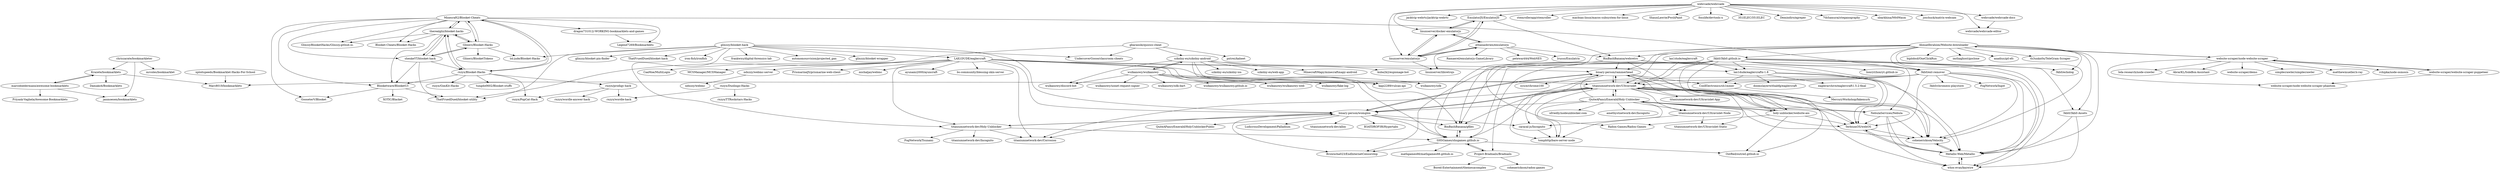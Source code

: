 digraph G {
"BinBashBanana/webretro" -> "BinBashBanana/gfiles"
"BinBashBanana/webretro" -> "TerbiumOS/webOS"
"BinBashBanana/webretro" -> "Radon-Games/Radon-Games"
"BinBashBanana/webretro" -> "binary-person/rammerhead"
"BinBashBanana/webretro" -> "cohenerickson/Velocity"
"BinBashBanana/webretro" -> "whos-evan/kazwire"
"caracal-js/Incognito" -> "tomphttp/bare-server-node"
"QuiteAFancyEmerald/Holy-Unblocker" -> "holy-unblocker/website-aio"
"QuiteAFancyEmerald/Holy-Unblocker" -> "titaniumnetwork-dev/Ultraviolet"
"QuiteAFancyEmerald/Holy-Unblocker" -> "caracal-js/Incognito"
"QuiteAFancyEmerald/Holy-Unblocker" -> "NebulaServices/Nebula"
"QuiteAFancyEmerald/Holy-Unblocker" -> "binary-person/rammerhead"
"QuiteAFancyEmerald/Holy-Unblocker" -> "TerbiumOS/webOS"
"QuiteAFancyEmerald/Holy-Unblocker" -> "binary-person/womginx"
"QuiteAFancyEmerald/Holy-Unblocker" -> "cohenerickson/Velocity"
"QuiteAFancyEmerald/Holy-Unblocker" -> "nfriedly/nodeunblocker.com" ["e"=1]
"QuiteAFancyEmerald/Holy-Unblocker" -> "tomphttp/bare-server-node"
"QuiteAFancyEmerald/Holy-Unblocker" -> "titaniumnetwork-dev/Ultraviolet-Node"
"QuiteAFancyEmerald/Holy-Unblocker" -> "amethystnetwork-dev/Incognito"
"binary-person/rammerhead" -> "TerbiumOS/webOS"
"binary-person/rammerhead" -> "titaniumnetwork-dev/Ultraviolet"
"binary-person/rammerhead" -> "tomphttp/bare-server-node"
"binary-person/rammerhead" -> "cohenerickson/Velocity"
"binary-person/rammerhead" -> "binary-person/womginx"
"binary-person/rammerhead" -> "CoolElectronics/sh1mmer"
"binary-person/rammerhead" -> "sysce/chrome100"
"holy-unblocker/website-aio" -> "QuiteAFancyEmerald/Holy-Unblocker"
"holy-unblocker/website-aio" -> "TerbiumOS/webOS"
"holy-unblocker/website-aio" -> "binary-person/rammerhead"
"holy-unblocker/website-aio" -> "titaniumnetwork-dev/Ultraviolet"
"holy-unblocker/website-aio" -> "OutRed/outred.github.io"
"holy-unblocker/website-aio" -> "Radon-Games/Radon-Games"
"szkolny-eu/szkolny-android" -> "szkolny-eu/szkolny-ios"
"szkolny-eu/szkolny-android" -> "kapi2289/vulcan-api"
"szkolny-eu/szkolny-android" -> "wulkanowy/sdk"
"szkolny-eu/szkolny-android" -> "szkolny-eu/web-app"
"szkolny-eu/szkolny-android" -> "wulkanowy/wulkanowy"
"szkolny-eu/szkolny-android" -> "wulkanowy/discord-bot"
"szkolny-eu/szkolny-android" -> "MinecraftMapy/minecraftmapy-android"
"szkolny-eu/szkolny-android" -> "kuba2k2/espionage-bot"
"Minesraft2/Blooket-Cheats" -> "therealgliz/blooket-hacks"
"Minesraft2/Blooket-Cheats" -> "rxzyx/Blooket-Hacks"
"Minesraft2/Blooket-Cheats" -> "Blooketware/BlooketUI"
"Minesraft2/Blooket-Cheats" -> "Glixerz/Blooket-Hacks"
"Minesraft2/Blooket-Cheats" -> "shenkeYT/blooket-hack"
"Minesraft2/Blooket-Cheats" -> "GlixzzyBlooketHacks/Glixzzy.github.io."
"Minesraft2/Blooket-Cheats" -> "Blooket-Cheats/Blooket-Hacks"
"Minesraft2/Blooket-Cheats" -> "3kh0/ext-remover"
"Minesraft2/Blooket-Cheats" -> "Legend7269/Bookmarklets"
"Minesraft2/Blooket-Cheats" -> "GooseterV/Blooket"
"Minesraft2/Blooket-Cheats" -> "dragon731012/-WORKING-bookmarklets-and-games"
"therealgliz/blooket-hacks" -> "Minesraft2/Blooket-Cheats"
"therealgliz/blooket-hacks" -> "rxzyx/Blooket-Hacks"
"therealgliz/blooket-hacks" -> "shenkeYT/blooket-hack"
"therealgliz/blooket-hacks" -> "Blooketware/BlooketUI"
"therealgliz/blooket-hacks" -> "Glixerz/Blooket-Hacks"
"therealgliz/blooket-hacks" -> "GlixzzyBlooketHacks/Glixzzy.github.io."
"therealgliz/blooket-hacks" -> "Blooket-Cheats/Blooket-Hacks"
"3kh0/ext-remover" -> "FogNetwork/Ingot"
"3kh0/ext-remover" -> "Metallic-Web/Metallic"
"3kh0/ext-remover" -> "CoolElectronics/sh1mmer"
"3kh0/ext-remover" -> "TerbiumOS/webOS"
"3kh0/ext-remover" -> "whos-evan/kazwire"
"3kh0/ext-remover" -> "titaniumnetwork-dev/Ultraviolet"
"3kh0/ext-remover" -> "SHSGames/shsgames.github.io"
"3kh0/ext-remover" -> "cohenerickson/Velocity"
"3kh0/ext-remover" -> "Marc8019/bookmarklets"
"3kh0/ext-remover" -> "3kh0/chromeos-playstore"
"glixzzy/blooket-hack" -> "glixzzy/blooket-wrapper"
"glixzzy/blooket-hack" -> "glixzzy/blooket-pin-finder"
"glixzzy/blooket-hack" -> "ThatFruedDued/blooket-hack"
"glixzzy/blooket-hack" -> "iron-fish/ironfish" ["e"=1]
"glixzzy/blooket-hack" -> "ThatFruedDued/blooket-utility"
"glixzzy/blooket-hack" -> "frankwxu/digital-forensics-lab" ["e"=1]
"glixzzy/blooket-hack" -> "titaniumnetwork-dev/Holy-Unblocker"
"glixzzy/blooket-hack" -> "LAX1DUDE/eaglercraft"
"glixzzy/blooket-hack" -> "autonomousvision/projected_gan" ["e"=1]
"glixzzy/blooket-hack" -> "binary-person/womginx"
"glixzzy/blooket-hack" -> "lol-jude/Blooket-Hacks"
"glixzzy/blooket-hack" -> "UndercoverGoose/classroom-cheats"
"3kh0/3kh0.github.io" -> "3kh0/3kh0-Assets"
"3kh0/3kh0.github.io" -> "SHSGames/shsgames.github.io"
"3kh0/3kh0.github.io" -> "3kh0/ext-remover"
"3kh0/3kh0.github.io" -> "whos-evan/kazwire"
"3kh0/3kh0.github.io" -> "titaniumnetwork-dev/Ultraviolet"
"3kh0/3kh0.github.io" -> "holy-unblocker/website-aio"
"3kh0/3kh0.github.io" -> "NebulaServices/Nebula"
"3kh0/3kh0.github.io" -> "Metallic-Web/Metallic"
"3kh0/3kh0.github.io" -> "3kh0/echolog"
"3kh0/3kh0.github.io" -> "BinBashBanana/gfiles"
"3kh0/3kh0.github.io" -> "Browncha023/EndInternetCensorship"
"3kh0/3kh0.github.io" -> "lax1dude/eaglercraftx-1.8"
"3kh0/3kh0.github.io" -> "lioxryt/lioxryt.github.io"
"3kh0/3kh0.github.io" -> "OutRed/outred.github.io"
"3kh0/3kh0.github.io" -> "Project-Bradnails/Bradnails"
"website-scraper/node-website-scraper" -> "website-scraper/website-scraper-puppeteer"
"website-scraper/node-website-scraper" -> "website-scraper/node-website-scraper-phantom"
"website-scraper/node-website-scraper" -> "website-scraper/demo"
"website-scraper/node-website-scraper" -> "AhmadIbrahiim/Website-downloader"
"website-scraper/node-website-scraper" -> "simplecrawler/simplecrawler" ["e"=1]
"website-scraper/node-website-scraper" -> "matthewmueller/x-ray" ["e"=1]
"website-scraper/node-website-scraper" -> "rchipka/node-osmosis" ["e"=1]
"website-scraper/node-website-scraper" -> "bda-research/node-crawler" ["e"=1]
"website-scraper/node-website-scraper" -> "AbrarKL/SoleBox-Assistant"
"CoolElectronics/sh1mmer" -> "MercuryWorkshop/fakemurk"
"wulkanowy/wulkanowy" -> "wulkanowy/discord-bot"
"wulkanowy/wulkanowy" -> "wulkanowy/wulkanowy-web"
"wulkanowy/wulkanowy" -> "kapi2289/vulcan-api"
"wulkanowy/wulkanowy" -> "szkolny-eu/szkolny-android"
"wulkanowy/wulkanowy" -> "wulkanowy/fake-log"
"wulkanowy/wulkanowy" -> "wulkanowy/sdk"
"wulkanowy/wulkanowy" -> "wulkanowy/uonet-request-signer"
"wulkanowy/wulkanowy" -> "wulkanowy/sdk-dart"
"wulkanowy/wulkanowy" -> "wulkanowy/wulkanowy.github.io"
"AhmadIbrahiim/Website-downloader" -> "website-scraper/node-website-scraper"
"AhmadIbrahiim/Website-downloader" -> "3kh0/3kh0.github.io"
"AhmadIbrahiim/Website-downloader" -> "3kh0/ext-remover"
"AhmadIbrahiim/Website-downloader" -> "titaniumnetwork-dev/Ultraviolet"
"AhmadIbrahiim/Website-downloader" -> "biplobsd/OneClickRun" ["e"=1]
"AhmadIbrahiim/Website-downloader" -> "binary-person/rammerhead"
"AhmadIbrahiim/Website-downloader" -> "Metallic-Web/Metallic"
"AhmadIbrahiim/Website-downloader" -> "cohenerickson/Velocity"
"AhmadIbrahiim/Website-downloader" -> "3kh0/echolog"
"AhmadIbrahiim/Website-downloader" -> "imthaghost/goclone" ["e"=1]
"AhmadIbrahiim/Website-downloader" -> "SHSGames/shsgames.github.io"
"AhmadIbrahiim/Website-downloader" -> "anadius/gd-efc" ["e"=1]
"AhmadIbrahiim/Website-downloader" -> "3kh0/3kh0-Assets"
"AhmadIbrahiim/Website-downloader" -> "th3unkn0n/TeleGram-Scraper" ["e"=1]
"AhmadIbrahiim/Website-downloader" -> "BinBashBanana/webretro"
"lax1dude/eaglercraftx-1.8" -> "doomslayerwithabfg/eaglercraft"
"lax1dude/eaglercraftx-1.8" -> "eaglerarchive/eaglercraft1.5.2-final"
"lax1dude/eaglercraftx-1.8" -> "TerbiumOS/webOS"
"lax1dude/eaglercraftx-1.8" -> "Metallic-Web/Metallic"
"lax1dude/eaglercraftx-1.8" -> "CoolElectronics/sh1mmer"
"webrcade/webrcade-docs" -> "webrcade/webrcade-editor"
"lax1dude/eaglercraft" -> "lax1dude/eaglercraftx-1.8"
"lax1dude/eaglercraft" -> "titaniumnetwork-dev/Ultraviolet"
"titaniumnetwork-dev/Ultraviolet" -> "caracal-js/Incognito"
"titaniumnetwork-dev/Ultraviolet" -> "binary-person/rammerhead"
"titaniumnetwork-dev/Ultraviolet" -> "Metallic-Web/Metallic"
"titaniumnetwork-dev/Ultraviolet" -> "TerbiumOS/webOS"
"titaniumnetwork-dev/Ultraviolet" -> "cohenerickson/Velocity"
"titaniumnetwork-dev/Ultraviolet" -> "titaniumnetwork-dev/Ultraviolet-Node"
"titaniumnetwork-dev/Ultraviolet" -> "tomphttp/bare-server-node"
"titaniumnetwork-dev/Ultraviolet" -> "titaniumnetwork-dev/Corrosion"
"titaniumnetwork-dev/Ultraviolet" -> "holy-unblocker/website-aio"
"titaniumnetwork-dev/Ultraviolet" -> "NebulaServices/Nebula"
"titaniumnetwork-dev/Ultraviolet" -> "QuiteAFancyEmerald/Holy-Unblocker"
"titaniumnetwork-dev/Ultraviolet" -> "BinBashBanana/gfiles"
"titaniumnetwork-dev/Ultraviolet" -> "binary-person/womginx"
"titaniumnetwork-dev/Ultraviolet" -> "titaniumnetwork-dev/Ultraviolet-App"
"titaniumnetwork-dev/Ultraviolet" -> "titaniumnetwork-dev/Ultraviolet-Static"
"titaniumnetwork-dev/Ultraviolet-Node" -> "tomphttp/bare-server-node"
"titaniumnetwork-dev/Ultraviolet-Node" -> "titaniumnetwork-dev/Ultraviolet-Static"
"chriszarate/bookmarkleter" -> "mrcoles/bookmarklet"
"chriszarate/bookmarkleter" -> "Krazete/bookmarklets"
"chriszarate/bookmarkleter" -> "janmoesen/bookmarklets"
"marcobiedermann/awesome-bookmarklets" -> "Krazete/bookmarklets"
"marcobiedermann/awesome-bookmarklets" -> "Priyank-Vaghela/Awesome-Bookmarklets"
"marcobiedermann/awesome-bookmarklets" -> "janmoesen/bookmarklets"
"webrcade/webrcade" -> "webrcade/webrcade-docs"
"webrcade/webrcade" -> "EmulatorJS/EmulatorJS"
"webrcade/webrcade" -> "linuxserver/docker-emulatorjs"
"webrcade/webrcade" -> "jacktrip-webrtc/jacktrip-webrtc" ["e"=1]
"webrcade/webrcade" -> "linuxserver/emulatorjs"
"webrcade/webrcade" -> "webrcade/webrcade-editor"
"webrcade/webrcade" -> "stemrollerapp/stemroller" ["e"=1]
"webrcade/webrcade" -> "macbian-linux/macos-subsystem-for-linux"
"webrcade/webrcade" -> "ShaunLawrie/PwshPaint"
"webrcade/webrcade" -> "fosslife/devtools-x" ["e"=1]
"webrcade/webrcade" -> "351ELEC/351ELEC" ["e"=1]
"webrcade/webrcade" -> "Demindiro/agreper" ["e"=1]
"webrcade/webrcade" -> "7thSamurai/steganography" ["e"=1]
"webrcade/webrcade" -> "nbarkhina/N64Wasm" ["e"=1]
"webrcade/webrcade" -> "joschuck/matrix-webcam" ["e"=1]
"Blooketware/BlooketUI" -> "ThatFruedDued/blooket-utility"
"Blooketware/BlooketUI" -> "XOTlC/Blacket"
"Blooketware/BlooketUI" -> "GooseterV/Blooket"
"Glixerz/Blooket-Hacks" -> "shenkeYT/blooket-hack"
"Glixerz/Blooket-Hacks" -> "lol-jude/Blooket-Hacks"
"Glixerz/Blooket-Hacks" -> "Glixerz/BlooketTokens"
"Glixerz/Blooket-Hacks" -> "Minesraft2/Blooket-Cheats"
"Glixerz/Blooket-Hacks" -> "therealgliz/blooket-hacks"
"whos-evan/kazwire" -> "Metallic-Web/Metallic"
"gbaranski/quizizz-cheat" -> "UndercoverGoose/classroom-cheats"
"gbaranski/quizizz-cheat" -> "szkolny-eu/szkolny-android"
"gbaranski/quizizz-cheat" -> "pxtrez/kaheet"
"gbaranski/quizizz-cheat" -> "ThatFruedDued/blooket-utility"
"SHSGames/shsgames.github.io" -> "BinBashBanana/gfiles"
"SHSGames/shsgames.github.io" -> "OutRed/outred.github.io"
"SHSGames/shsgames.github.io" -> "Browncha023/EndInternetCensorship"
"SHSGames/shsgames.github.io" -> "mathgames66/mathgames66.github.io"
"SHSGames/shsgames.github.io" -> "Project-Bradnails/Bradnails"
"shenkeYT/blooket-hack" -> "Blooketware/BlooketUI"
"shenkeYT/blooket-hack" -> "therealgliz/blooket-hacks"
"shenkeYT/blooket-hack" -> "Glixerz/Blooket-Hacks"
"shenkeYT/blooket-hack" -> "rxzyx/Blooket-Hacks"
"shenkeYT/blooket-hack" -> "ThatFruedDued/blooket-utility"
"dragon731012/-WORKING-bookmarklets-and-games" -> "Legend7269/Bookmarklets"
"Krazete/bookmarklets" -> "marcobiedermann/awesome-bookmarklets"
"Krazete/bookmarklets" -> "Marc8019/bookmarklets"
"Krazete/bookmarklets" -> "Damako4/Bookmarklets"
"LAX1DUDE/eaglercraft" -> "binary-person/rammerhead"
"LAX1DUDE/eaglercraft" -> "PrismarineJS/prismarine-web-client" ["e"=1]
"LAX1DUDE/eaglercraft" -> "titaniumnetwork-dev/Ultraviolet"
"LAX1DUDE/eaglercraft" -> "michaljaz/webmc" ["e"=1]
"LAX1DUDE/eaglercraft" -> "binary-person/womginx"
"LAX1DUDE/eaglercraft" -> "lax1dude/eaglercraftx-1.8"
"LAX1DUDE/eaglercraft" -> "titaniumnetwork-dev/Holy-Unblocker"
"LAX1DUDE/eaglercraft" -> "ndxzzy/webmc-server"
"LAX1DUDE/eaglercraft" -> "BinBashBanana/gfiles"
"LAX1DUDE/eaglercraft" -> "ayunami2000/ayuncraft"
"LAX1DUDE/eaglercraft" -> "bs-community/blessing-skin-server" ["e"=1]
"LAX1DUDE/eaglercraft" -> "CaaMoe/MultiLogin" ["e"=1]
"LAX1DUDE/eaglercraft" -> "titaniumnetwork-dev/Corrosion"
"LAX1DUDE/eaglercraft" -> "MCSManager/MCSManager" ["e"=1]
"LAX1DUDE/eaglercraft" -> "SHSGames/shsgames.github.io"
"EmulatorJS/EmulatorJS" -> "linuxserver/docker-emulatorjs"
"EmulatorJS/EmulatorJS" -> "linuxserver/emulatorjs"
"EmulatorJS/EmulatorJS" -> "BinBashBanana/webretro"
"rxzyx/prodigy-hack" -> "rxzyx/wordle-hack"
"rxzyx/prodigy-hack" -> "rxzyx/wordle-answer-hack"
"rxzyx/prodigy-hack" -> "rxzyx/PopCat-Hack"
"binary-person/womginx" -> "binary-person/rammerhead"
"binary-person/womginx" -> "titaniumnetwork-dev/Corrosion"
"binary-person/womginx" -> "BinBashBanana/gfiles"
"binary-person/womginx" -> "titaniumnetwork-dev/Holy-Unblocker"
"binary-person/womginx" -> "caracal-js/Incognito"
"binary-person/womginx" -> "LudicrousDevelopment/Palladium"
"binary-person/womginx" -> "titaniumnetwork-dev/alloy"
"binary-person/womginx" -> "SHSGames/shsgames.github.io"
"binary-person/womginx" -> "titaniumnetwork-dev/Ultraviolet"
"binary-person/womginx" -> "B3ATDROP3R/Hypertabs"
"binary-person/womginx" -> "Browncha023/EndInternetCensorship"
"binary-person/womginx" -> "QuiteAFancyEmerald/HolyUnblockerPublic"
"rxzyx/Blooket-Hacks" -> "rxzyx/GimKit-Hacks"
"rxzyx/Blooket-Hacks" -> "rxzyx/prodigy-hack"
"rxzyx/Blooket-Hacks" -> "Blooketware/BlooketUI"
"rxzyx/Blooket-Hacks" -> "tungdo0602/Blooket-stuffs"
"rxzyx/Blooket-Hacks" -> "therealgliz/blooket-hacks"
"rxzyx/Blooket-Hacks" -> "rxzyx/PopCat-Hack"
"rxzyx/Blooket-Hacks" -> "Minesraft2/Blooket-Cheats"
"3kh0/3kh0-Assets" -> "whos-evan/kazwire"
"3kh0/3kh0-Assets" -> "Metallic-Web/Metallic"
"BinBashBanana/gfiles" -> "SHSGames/shsgames.github.io"
"Metallic-Web/Metallic" -> "whos-evan/kazwire"
"Metallic-Web/Metallic" -> "cohenerickson/Velocity"
"Metallic-Web/Metallic" -> "TerbiumOS/webOS"
"Project-Bradnails/Bradnails" -> "cohenerickson/radon-games"
"Project-Bradnails/Bradnails" -> "Bored-Entertainment/themesacomplex"
"Project-Bradnails/Bradnails" -> "SHSGames/shsgames.github.io"
"TerbiumOS/webOS" -> "Metallic-Web/Metallic"
"TerbiumOS/webOS" -> "cohenerickson/Velocity"
"ethanaobrien/emulatorjs" -> "linuxserver/emulatorjs"
"ethanaobrien/emulatorjs" -> "linuxserver/docker-emulatorjs"
"ethanaobrien/emulatorjs" -> "BinBashBanana/webretro"
"ethanaobrien/emulatorjs" -> "lrusso/Emulatrix" ["e"=1]
"ethanaobrien/emulatorjs" -> "Ramaerel/emulatorjs-GameLibrary"
"ethanaobrien/emulatorjs" -> "linuxserver/libretrojs"
"ethanaobrien/emulatorjs" -> "peteward44/WebNES"
"linuxserver/docker-emulatorjs" -> "linuxserver/emulatorjs"
"linuxserver/docker-emulatorjs" -> "ethanaobrien/emulatorjs"
"linuxserver/docker-emulatorjs" -> "EmulatorJS/EmulatorJS"
"linuxserver/emulatorjs" -> "linuxserver/docker-emulatorjs"
"linuxserver/emulatorjs" -> "ethanaobrien/emulatorjs"
"linuxserver/emulatorjs" -> "linuxserver/libretrojs"
"linuxserver/emulatorjs" -> "EmulatorJS/EmulatorJS"
"website-scraper/website-scraper-puppeteer" -> "website-scraper/node-website-scraper"
"website-scraper/website-scraper-puppeteer" -> "website-scraper/node-website-scraper-phantom"
"NebulaServices/Nebula" -> "TerbiumOS/webOS"
"NebulaServices/Nebula" -> "cohenerickson/Velocity"
"NebulaServices/Nebula" -> "whos-evan/kazwire"
"NebulaServices/Nebula" -> "Metallic-Web/Metallic"
"cohenerickson/Velocity" -> "Metallic-Web/Metallic"
"titaniumnetwork-dev/Holy-Unblocker" -> "titaniumnetwork-dev/Incognito"
"titaniumnetwork-dev/Holy-Unblocker" -> "FogNetwork/Tsunami"
"titaniumnetwork-dev/Holy-Unblocker" -> "titaniumnetwork-dev/Corrosion"
"titaniumnetwork-dev/Holy-Unblocker" -> "SHSGames/shsgames.github.io"
"titaniumnetwork-dev/Holy-Unblocker" -> "binary-person/womginx"
"rxzyx/Duolingo-Hacks" -> "rxzyx/wordle-hack"
"rxzyx/Duolingo-Hacks" -> "rxzyx/TTRockstars-Hacks"
"xploitspeeds/Bookmarklet-Hacks-For-School" -> "Marc8019/bookmarklets"
"ndxzzy/webmc-server" -> "ndxzzy/webmc"
"BinBashBanana/webretro" ["l"="-43.607,14.812"]
"BinBashBanana/gfiles" ["l"="-43.627,14.864"]
"TerbiumOS/webOS" ["l"="-43.659,14.847"]
"Radon-Games/Radon-Games" ["l"="-43.6,14.834"]
"binary-person/rammerhead" ["l"="-43.647,14.865"]
"cohenerickson/Velocity" ["l"="-43.651,14.839"]
"whos-evan/kazwire" ["l"="-43.646,14.824"]
"caracal-js/Incognito" ["l"="-43.675,14.9"]
"tomphttp/bare-server-node" ["l"="-43.67,14.886"]
"QuiteAFancyEmerald/Holy-Unblocker" ["l"="-43.676,14.872"]
"holy-unblocker/website-aio" ["l"="-43.639,14.853"]
"titaniumnetwork-dev/Ultraviolet" ["l"="-43.662,14.866"]
"NebulaServices/Nebula" ["l"="-43.67,14.839"]
"binary-person/womginx" ["l"="-43.647,14.904"]
"nfriedly/nodeunblocker.com" ["l"="-35.559,-18.786"]
"titaniumnetwork-dev/Ultraviolet-Node" ["l"="-43.691,14.886"]
"amethystnetwork-dev/Incognito" ["l"="-43.725,14.882"]
"CoolElectronics/sh1mmer" ["l"="-43.698,14.837"]
"sysce/chrome100" ["l"="-43.646,14.886"]
"OutRed/outred.github.io" ["l"="-43.607,14.851"]
"szkolny-eu/szkolny-android" ["l"="-43.61,15.152"]
"szkolny-eu/szkolny-ios" ["l"="-43.63,15.162"]
"kapi2289/vulcan-api" ["l"="-43.616,15.18"]
"wulkanowy/sdk" ["l"="-43.586,15.162"]
"szkolny-eu/web-app" ["l"="-43.602,15.135"]
"wulkanowy/wulkanowy" ["l"="-43.591,15.184"]
"wulkanowy/discord-bot" ["l"="-43.602,15.169"]
"MinecraftMapy/minecraftmapy-android" ["l"="-43.59,15.144"]
"kuba2k2/espionage-bot" ["l"="-43.628,15.147"]
"Minesraft2/Blooket-Cheats" ["l"="-43.762,14.996"]
"therealgliz/blooket-hacks" ["l"="-43.766,15.027"]
"rxzyx/Blooket-Hacks" ["l"="-43.794,15.018"]
"Blooketware/BlooketUI" ["l"="-43.742,15.01"]
"Glixerz/Blooket-Hacks" ["l"="-43.727,15.025"]
"shenkeYT/blooket-hack" ["l"="-43.745,15.037"]
"GlixzzyBlooketHacks/Glixzzy.github.io." ["l"="-43.773,15.053"]
"Blooket-Cheats/Blooket-Hacks" ["l"="-43.789,15.036"]
"3kh0/ext-remover" ["l"="-43.69,14.853"]
"Legend7269/Bookmarklets" ["l"="-43.781,14.97"]
"GooseterV/Blooket" ["l"="-43.742,14.983"]
"dragon731012/-WORKING-bookmarklets-and-games" ["l"="-43.798,14.978"]
"FogNetwork/Ingot" ["l"="-43.733,14.853"]
"Metallic-Web/Metallic" ["l"="-43.659,14.828"]
"SHSGames/shsgames.github.io" ["l"="-43.615,14.869"]
"Marc8019/bookmarklets" ["l"="-43.777,14.809"]
"3kh0/chromeos-playstore" ["l"="-43.715,14.853"]
"glixzzy/blooket-hack" ["l"="-43.642,14.979"]
"glixzzy/blooket-wrapper" ["l"="-43.635,15.005"]
"glixzzy/blooket-pin-finder" ["l"="-43.618,14.984"]
"ThatFruedDued/blooket-hack" ["l"="-43.619,14.998"]
"iron-fish/ironfish" ["l"="44.431,-25.253"]
"ThatFruedDued/blooket-utility" ["l"="-43.689,15.033"]
"frankwxu/digital-forensics-lab" ["l"="-13.15,-46.353"]
"titaniumnetwork-dev/Holy-Unblocker" ["l"="-43.618,14.93"]
"LAX1DUDE/eaglercraft" ["l"="-43.62,14.899"]
"autonomousvision/projected_gan" ["l"="33.229,32.965"]
"lol-jude/Blooket-Hacks" ["l"="-43.681,15.007"]
"UndercoverGoose/classroom-cheats" ["l"="-43.636,15.038"]
"3kh0/3kh0.github.io" ["l"="-43.628,14.835"]
"3kh0/3kh0-Assets" ["l"="-43.628,14.811"]
"3kh0/echolog" ["l"="-43.622,14.794"]
"Browncha023/EndInternetCensorship" ["l"="-43.628,14.878"]
"lax1dude/eaglercraftx-1.8" ["l"="-43.676,14.822"]
"lioxryt/lioxryt.github.io" ["l"="-43.584,14.821"]
"Project-Bradnails/Bradnails" ["l"="-43.586,14.857"]
"website-scraper/node-website-scraper" ["l"="-43.658,14.733"]
"website-scraper/website-scraper-puppeteer" ["l"="-43.672,14.7"]
"website-scraper/node-website-scraper-phantom" ["l"="-43.689,14.714"]
"website-scraper/demo" ["l"="-43.643,14.698"]
"AhmadIbrahiim/Website-downloader" ["l"="-43.647,14.803"]
"simplecrawler/simplecrawler" ["l"="24.87,-34.736"]
"matthewmueller/x-ray" ["l"="14.103,-34.321"]
"rchipka/node-osmosis" ["l"="14.136,-34.291"]
"bda-research/node-crawler" ["l"="24.985,-34.581"]
"AbrarKL/SoleBox-Assistant" ["l"="-43.634,14.718"]
"MercuryWorkshop/fakemurk" ["l"="-43.733,14.829"]
"wulkanowy/wulkanowy-web" ["l"="-43.603,15.206"]
"wulkanowy/fake-log" ["l"="-43.565,15.184"]
"wulkanowy/uonet-request-signer" ["l"="-43.587,15.211"]
"wulkanowy/sdk-dart" ["l"="-43.58,15.202"]
"wulkanowy/wulkanowy.github.io" ["l"="-43.569,15.197"]
"biplobsd/OneClickRun" ["l"="-37.647,-17.763"]
"imthaghost/goclone" ["l"="26.405,-18.265"]
"anadius/gd-efc" ["l"="-37.655,-17.806"]
"th3unkn0n/TeleGram-Scraper" ["l"="-36.731,-19.771"]
"doomslayerwithabfg/eaglercraft" ["l"="-43.703,14.791"]
"eaglerarchive/eaglercraft1.5.2-final" ["l"="-43.686,14.793"]
"webrcade/webrcade-docs" ["l"="-43.5,14.67"]
"webrcade/webrcade-editor" ["l"="-43.485,14.678"]
"lax1dude/eaglercraft" ["l"="-43.711,14.817"]
"titaniumnetwork-dev/Corrosion" ["l"="-43.636,14.916"]
"titaniumnetwork-dev/Ultraviolet-App" ["l"="-43.703,14.897"]
"titaniumnetwork-dev/Ultraviolet-Static" ["l"="-43.698,14.872"]
"chriszarate/bookmarkleter" ["l"="-43.895,14.767"]
"mrcoles/bookmarklet" ["l"="-43.932,14.762"]
"Krazete/bookmarklets" ["l"="-43.844,14.772"]
"janmoesen/bookmarklets" ["l"="-43.889,14.741"]
"marcobiedermann/awesome-bookmarklets" ["l"="-43.861,14.747"]
"Priyank-Vaghela/Awesome-Bookmarklets" ["l"="-43.864,14.722"]
"webrcade/webrcade" ["l"="-43.491,14.701"]
"EmulatorJS/EmulatorJS" ["l"="-43.54,14.744"]
"linuxserver/docker-emulatorjs" ["l"="-43.52,14.729"]
"jacktrip-webrtc/jacktrip-webrtc" ["l"="1.303,37.825"]
"linuxserver/emulatorjs" ["l"="-43.508,14.745"]
"stemrollerapp/stemroller" ["l"="-0.021,40.095"]
"macbian-linux/macos-subsystem-for-linux" ["l"="-43.457,14.654"]
"ShaunLawrie/PwshPaint" ["l"="-43.449,14.7"]
"fosslife/devtools-x" ["l"="34.267,-28.324"]
"351ELEC/351ELEC" ["l"="-44.173,15.015"]
"Demindiro/agreper" ["l"="34.396,-28.273"]
"7thSamurai/steganography" ["l"="34.4,-28.244"]
"nbarkhina/N64Wasm" ["l"="-43.542,15.528"]
"joschuck/matrix-webcam" ["l"="24.384,3.596"]
"XOTlC/Blacket" ["l"="-43.719,14.997"]
"Glixerz/BlooketTokens" ["l"="-43.717,15.06"]
"gbaranski/quizizz-cheat" ["l"="-43.643,15.086"]
"pxtrez/kaheet" ["l"="-43.651,15.116"]
"mathgames66/mathgames66.github.io" ["l"="-43.58,14.881"]
"Damako4/Bookmarklets" ["l"="-43.83,14.755"]
"PrismarineJS/prismarine-web-client" ["l"="-43.581,9.549"]
"michaljaz/webmc" ["l"="-43.615,9.557"]
"ndxzzy/webmc-server" ["l"="-43.576,14.909"]
"ayunami2000/ayuncraft" ["l"="-43.592,14.914"]
"bs-community/blessing-skin-server" ["l"="-42.733,10.864"]
"CaaMoe/MultiLogin" ["l"="-42.694,10.861"]
"MCSManager/MCSManager" ["l"="-42.667,10.855"]
"rxzyx/prodigy-hack" ["l"="-43.845,15.028"]
"rxzyx/wordle-hack" ["l"="-43.876,15.036"]
"rxzyx/wordle-answer-hack" ["l"="-43.86,15.041"]
"rxzyx/PopCat-Hack" ["l"="-43.826,15.015"]
"LudicrousDevelopment/Palladium" ["l"="-43.659,14.926"]
"titaniumnetwork-dev/alloy" ["l"="-43.663,14.944"]
"B3ATDROP3R/Hypertabs" ["l"="-43.643,14.935"]
"QuiteAFancyEmerald/HolyUnblockerPublic" ["l"="-43.678,14.926"]
"rxzyx/GimKit-Hacks" ["l"="-43.817,15.049"]
"tungdo0602/Blooket-stuffs" ["l"="-43.82,15.028"]
"cohenerickson/radon-games" ["l"="-43.557,14.85"]
"Bored-Entertainment/themesacomplex" ["l"="-43.559,14.865"]
"ethanaobrien/emulatorjs" ["l"="-43.527,14.769"]
"lrusso/Emulatrix" ["l"="-43.545,15.586"]
"Ramaerel/emulatorjs-GameLibrary" ["l"="-43.515,14.79"]
"linuxserver/libretrojs" ["l"="-43.503,14.764"]
"peteward44/WebNES" ["l"="-43.489,14.784"]
"titaniumnetwork-dev/Incognito" ["l"="-43.584,14.943"]
"FogNetwork/Tsunami" ["l"="-43.594,14.959"]
"rxzyx/Duolingo-Hacks" ["l"="-43.9,15.043"]
"rxzyx/TTRockstars-Hacks" ["l"="-43.917,15.051"]
"xploitspeeds/Bookmarklet-Hacks-For-School" ["l"="-43.804,14.804"]
"ndxzzy/webmc" ["l"="-43.553,14.917"]
}